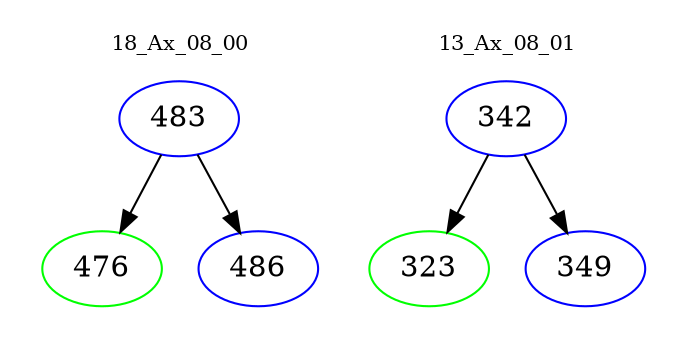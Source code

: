 digraph{
subgraph cluster_0 {
color = white
label = "18_Ax_08_00";
fontsize=10;
T0_483 [label="483", color="blue"]
T0_483 -> T0_476 [color="black"]
T0_476 [label="476", color="green"]
T0_483 -> T0_486 [color="black"]
T0_486 [label="486", color="blue"]
}
subgraph cluster_1 {
color = white
label = "13_Ax_08_01";
fontsize=10;
T1_342 [label="342", color="blue"]
T1_342 -> T1_323 [color="black"]
T1_323 [label="323", color="green"]
T1_342 -> T1_349 [color="black"]
T1_349 [label="349", color="blue"]
}
}
